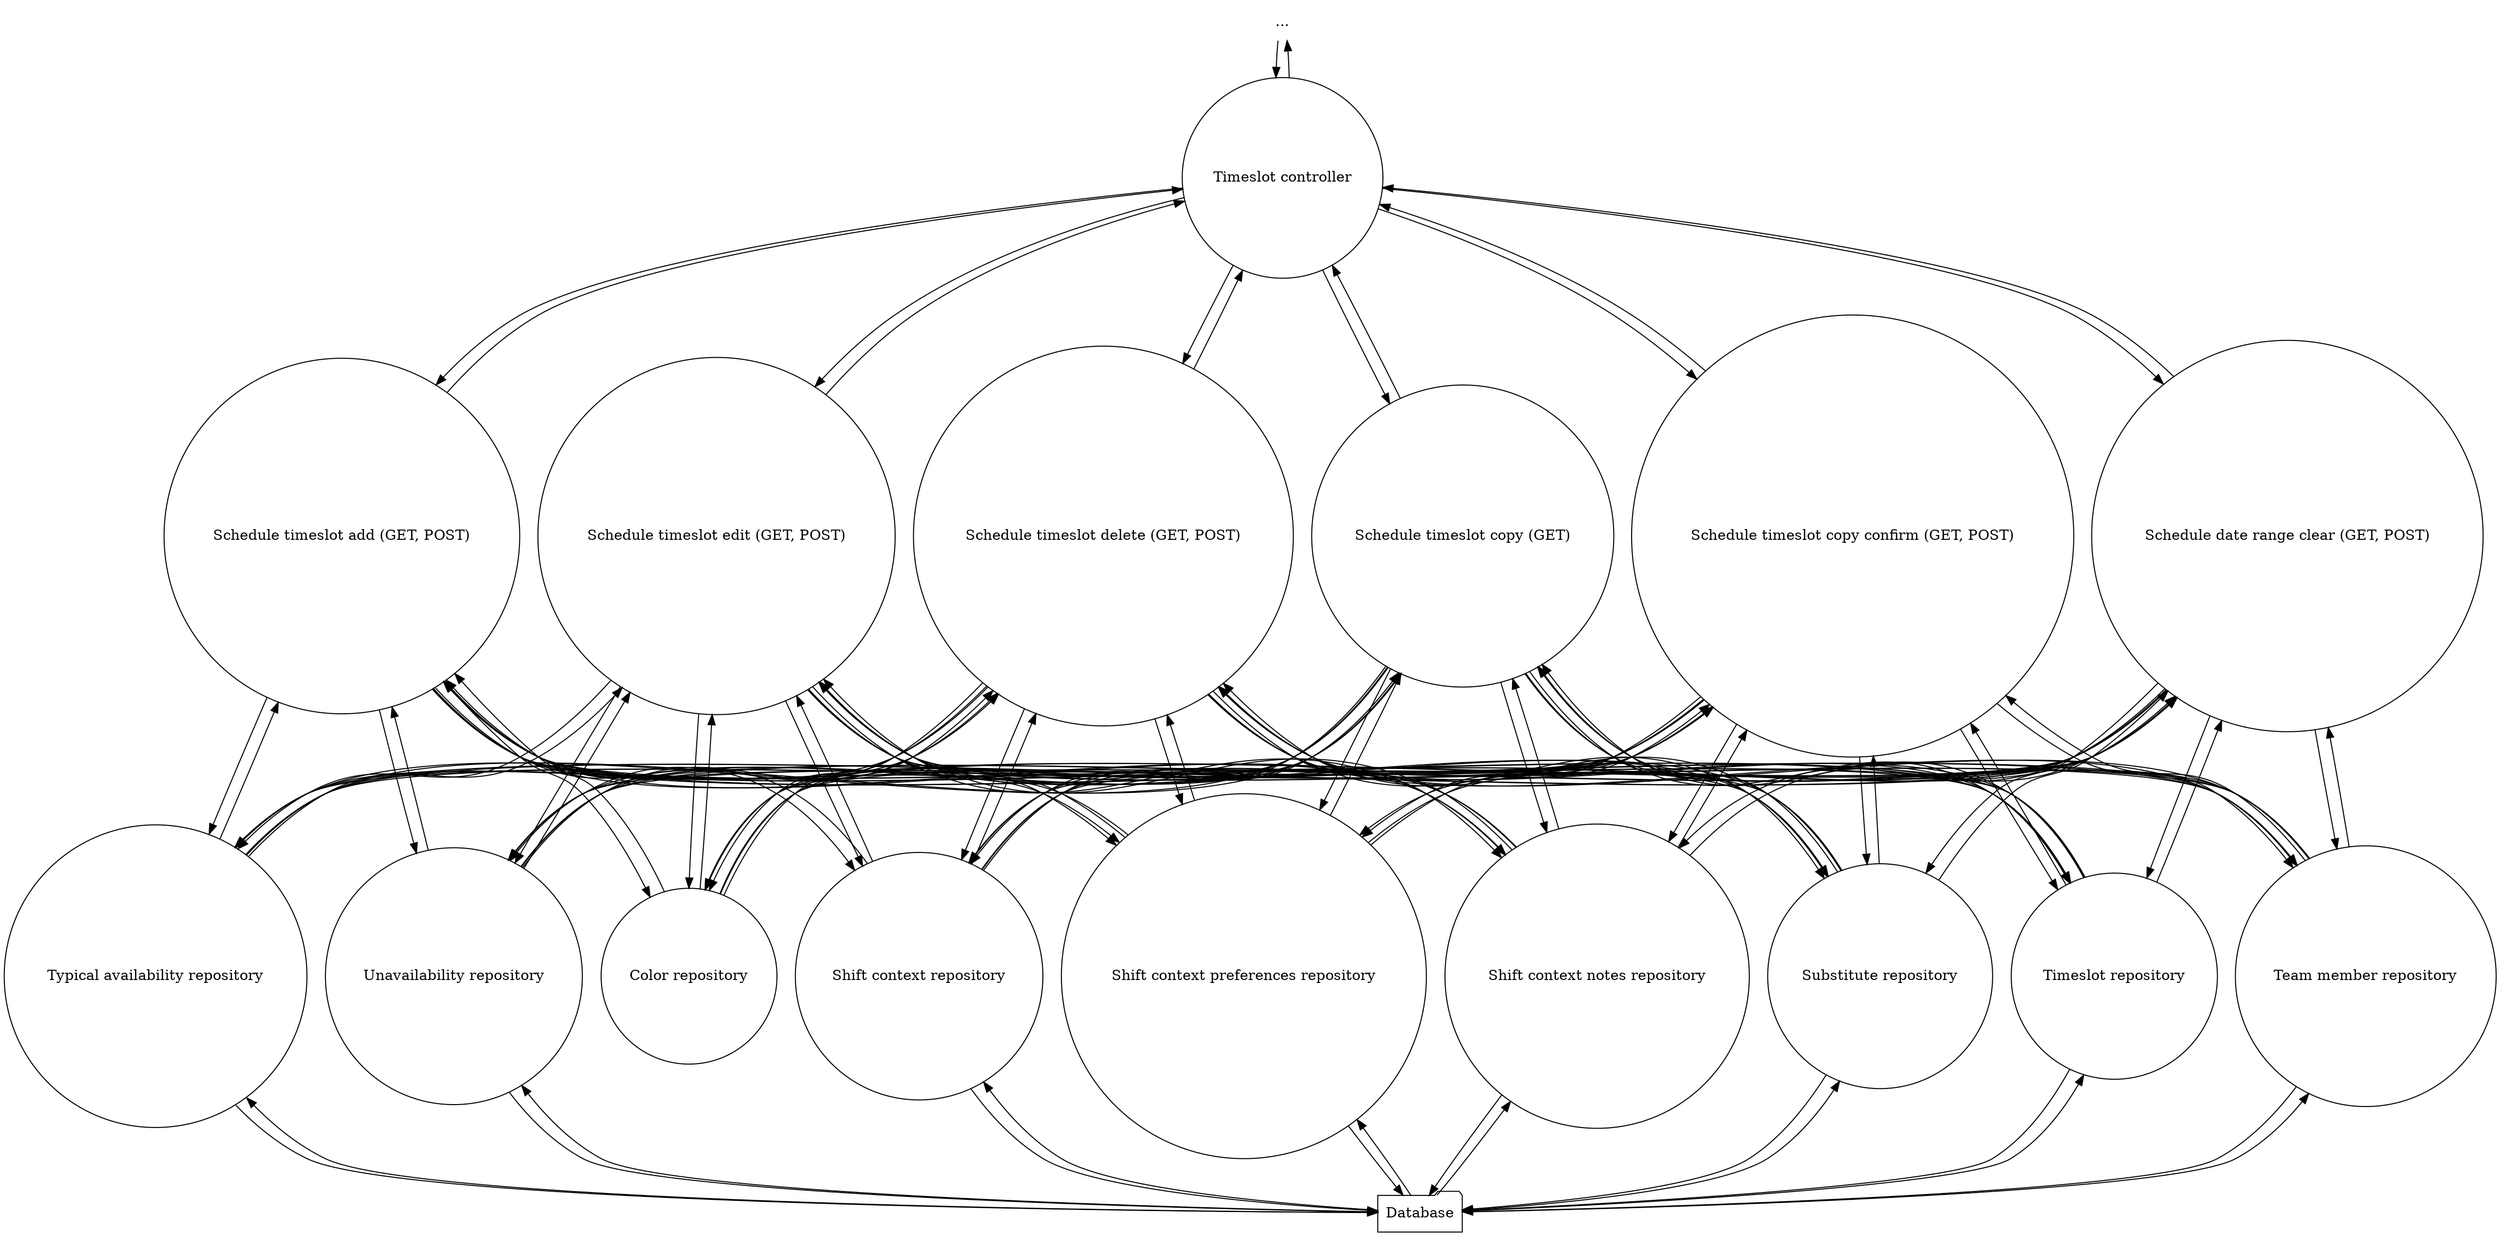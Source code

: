 digraph data_flow_diagram {
    node [ shape = circle ]
    
    "..." [ shape = none ]
    
    "..." -> "Timeslot controller" -> "..."

    subgraph actions {
        rank = same
        
        "Schedule timeslot add (GET, POST)"
        "Schedule timeslot edit (GET, POST)"
        "Schedule timeslot delete (GET, POST)"
        "Schedule timeslot copy (GET)"
        "Schedule timeslot copy confirm (GET, POST)"
        "Schedule date range clear (GET, POST)"
    }
    
    "Timeslot controller" -> {
        "Schedule timeslot add (GET, POST)"
        "Schedule timeslot edit (GET, POST)"
        "Schedule timeslot delete (GET, POST)"
        "Schedule timeslot copy (GET)"
        "Schedule timeslot copy confirm (GET, POST)"
        "Schedule date range clear (GET, POST)"
    } -> "Timeslot controller"
    
    subgraph repositories {
        rank = same
        
        "Team member repository"
        "Typical availability repository"
        "Unavailability repository"
        "Shift context repository"
        "Shift context preferences repository"
        "Color repository"
        "Shift context notes repository"
        "Substitute repository"
        "Timeslot repository"
    }
    
    {
        "Schedule timeslot add (GET, POST)"
        "Schedule timeslot edit (GET, POST)"
        "Schedule timeslot delete (GET, POST)"
        "Schedule timeslot copy (GET)"
        "Schedule timeslot copy confirm (GET, POST)"
        "Schedule date range clear (GET, POST)"
        
    }
    ->
    {
        "Team member repository"
        "Typical availability repository"
        "Unavailability repository"
        "Shift context repository"
        "Shift context preferences repository"
        "Color repository"
        "Shift context notes repository"
        "Substitute repository"
        "Timeslot repository"
    }
    ->
    {
        "Schedule timeslot add (GET, POST)"
        "Schedule timeslot edit (GET, POST)"
        "Schedule timeslot delete (GET, POST)"
        "Schedule timeslot copy (GET)"
        "Schedule timeslot copy confirm (GET, POST)"
        "Schedule date range clear (GET, POST)"
    }
    
    Database [ shape = folder ]
    
    Database -> {
        "Team member repository"
        "Typical availability repository"
        "Unavailability repository"
        "Shift context repository"
        "Shift context preferences repository"
        "Shift context notes repository"
        "Substitute repository"
        "Timeslot repository"
    } -> Database
}
